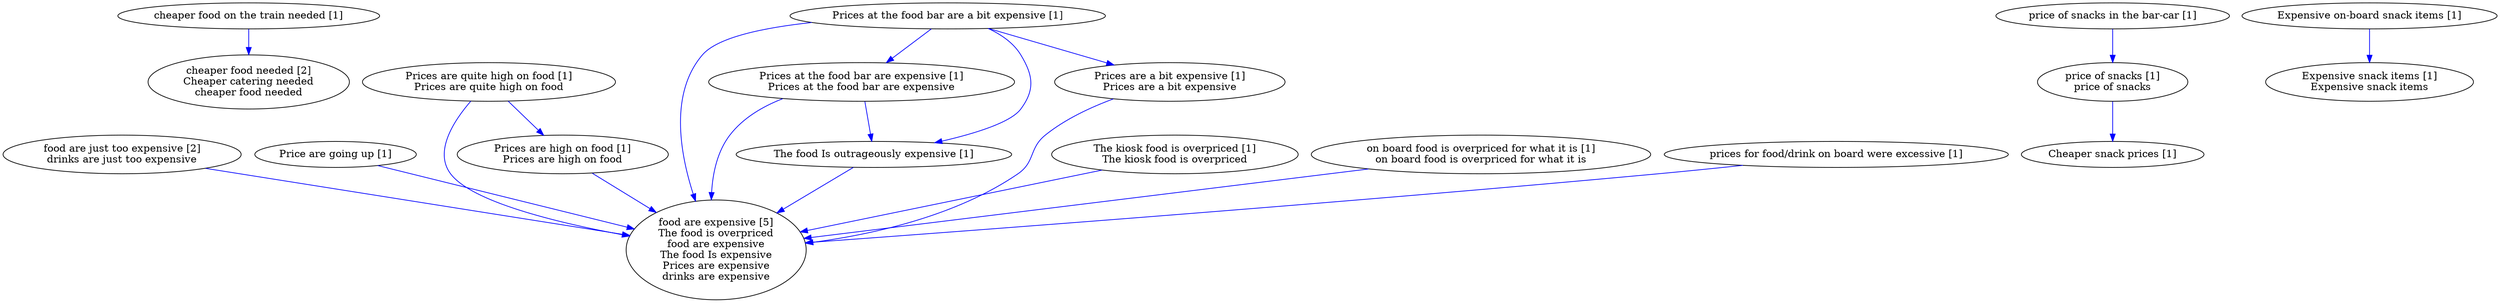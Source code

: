 digraph collapsedGraph {
"cheaper food needed [2]\nCheaper catering needed\ncheaper food needed""food are just too expensive [2]\ndrinks are just too expensive""food are expensive [5]\nThe food is overpriced\nfood are expensive\nThe food Is expensive\nPrices are expensive\ndrinks are expensive""Cheaper snack prices [1]""Expensive on-board snack items [1]""Expensive snack items [1]\nExpensive snack items""Price are going up [1]""Prices are quite high on food [1]\nPrices are quite high on food""Prices are high on food [1]\nPrices are high on food""Prices at the food bar are a bit expensive [1]""Prices at the food bar are expensive [1]\nPrices at the food bar are expensive""Prices are a bit expensive [1]\nPrices are a bit expensive""The food Is outrageously expensive [1]""The kiosk food is overpriced [1]\nThe kiosk food is overpriced""cheaper food on the train needed [1]""on board food is overpriced for what it is [1]\non board food is overpriced for what it is""price of snacks in the bar-car [1]""price of snacks [1]\nprice of snacks""prices for food/drink on board were excessive [1]""Expensive on-board snack items [1]" -> "Expensive snack items [1]\nExpensive snack items" [color=blue]
"Prices are quite high on food [1]\nPrices are quite high on food" -> "Prices are high on food [1]\nPrices are high on food" [color=blue]
"Prices at the food bar are a bit expensive [1]" -> "Prices at the food bar are expensive [1]\nPrices at the food bar are expensive" [color=blue]
"Prices at the food bar are a bit expensive [1]" -> "Prices are a bit expensive [1]\nPrices are a bit expensive" [color=blue]
"Prices are a bit expensive [1]\nPrices are a bit expensive" -> "food are expensive [5]\nThe food is overpriced\nfood are expensive\nThe food Is expensive\nPrices are expensive\ndrinks are expensive" [color=blue]
"Prices at the food bar are a bit expensive [1]" -> "food are expensive [5]\nThe food is overpriced\nfood are expensive\nThe food Is expensive\nPrices are expensive\ndrinks are expensive" [color=blue]
"Prices are high on food [1]\nPrices are high on food" -> "food are expensive [5]\nThe food is overpriced\nfood are expensive\nThe food Is expensive\nPrices are expensive\ndrinks are expensive" [color=blue]
"Price are going up [1]" -> "food are expensive [5]\nThe food is overpriced\nfood are expensive\nThe food Is expensive\nPrices are expensive\ndrinks are expensive" [color=blue]
"Prices are quite high on food [1]\nPrices are quite high on food" -> "food are expensive [5]\nThe food is overpriced\nfood are expensive\nThe food Is expensive\nPrices are expensive\ndrinks are expensive" [color=blue]
"Prices at the food bar are expensive [1]\nPrices at the food bar are expensive" -> "The food Is outrageously expensive [1]" [color=blue]
"Prices at the food bar are a bit expensive [1]" -> "The food Is outrageously expensive [1]" [color=blue]
"The food Is outrageously expensive [1]" -> "food are expensive [5]\nThe food is overpriced\nfood are expensive\nThe food Is expensive\nPrices are expensive\ndrinks are expensive" [color=blue]
"The kiosk food is overpriced [1]\nThe kiosk food is overpriced" -> "food are expensive [5]\nThe food is overpriced\nfood are expensive\nThe food Is expensive\nPrices are expensive\ndrinks are expensive" [color=blue]
"cheaper food on the train needed [1]" -> "cheaper food needed [2]\nCheaper catering needed\ncheaper food needed" [color=blue]
"food are just too expensive [2]\ndrinks are just too expensive" -> "food are expensive [5]\nThe food is overpriced\nfood are expensive\nThe food Is expensive\nPrices are expensive\ndrinks are expensive" [color=blue]
"Prices at the food bar are expensive [1]\nPrices at the food bar are expensive" -> "food are expensive [5]\nThe food is overpriced\nfood are expensive\nThe food Is expensive\nPrices are expensive\ndrinks are expensive" [color=blue]
"on board food is overpriced for what it is [1]\non board food is overpriced for what it is" -> "food are expensive [5]\nThe food is overpriced\nfood are expensive\nThe food Is expensive\nPrices are expensive\ndrinks are expensive" [color=blue]
"price of snacks in the bar-car [1]" -> "price of snacks [1]\nprice of snacks" [color=blue]
"price of snacks [1]\nprice of snacks" -> "Cheaper snack prices [1]" [color=blue]
"prices for food/drink on board were excessive [1]" -> "food are expensive [5]\nThe food is overpriced\nfood are expensive\nThe food Is expensive\nPrices are expensive\ndrinks are expensive" [color=blue]
}